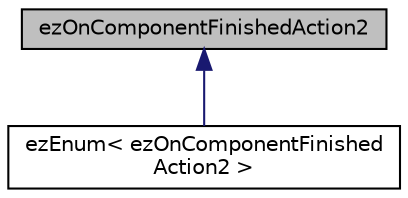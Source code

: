 digraph "ezOnComponentFinishedAction2"
{
 // LATEX_PDF_SIZE
  edge [fontname="Helvetica",fontsize="10",labelfontname="Helvetica",labelfontsize="10"];
  node [fontname="Helvetica",fontsize="10",shape=record];
  Node1 [label="ezOnComponentFinishedAction2",height=0.2,width=0.4,color="black", fillcolor="grey75", style="filled", fontcolor="black",tooltip="Same as ezOnComponentFinishedAction, but additionally includes 'Restart'."];
  Node1 -> Node2 [dir="back",color="midnightblue",fontsize="10",style="solid",fontname="Helvetica"];
  Node2 [label="ezEnum\< ezOnComponentFinished\lAction2 \>",height=0.2,width=0.4,color="black", fillcolor="white", style="filled",URL="$d6/dd9/structez_enum.htm",tooltip=" "];
}
